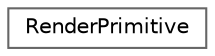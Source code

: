 digraph "Graphical Class Hierarchy"
{
 // LATEX_PDF_SIZE
  bgcolor="transparent";
  edge [fontname=Helvetica,fontsize=10,labelfontname=Helvetica,labelfontsize=10];
  node [fontname=Helvetica,fontsize=10,shape=box,height=0.2,width=0.4];
  rankdir="LR";
  Node0 [id="Node000000",label="RenderPrimitive",height=0.2,width=0.4,color="grey40", fillcolor="white", style="filled",URL="$struct_render_primitive.html",tooltip=" "];
}

